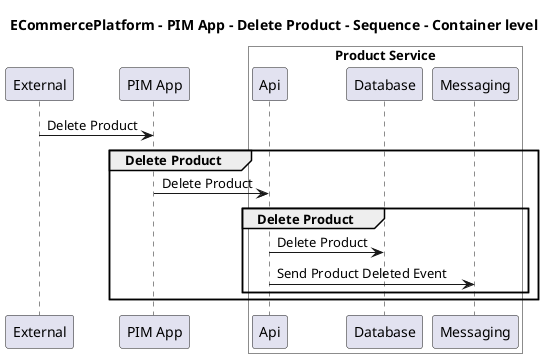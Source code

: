 @startuml

title ECommercePlatform - PIM App - Delete Product - Sequence - Container level

participant "External" as C4InterFlow.SoftwareSystems.ExternalSystem
participant "PIM App" as ECommercePlatform.SoftwareSystems.PIMApp

box "Product Service" #White
    participant "Api" as ECommercePlatform.SoftwareSystems.ProductService.Containers.Api
    participant "Database" as ECommercePlatform.SoftwareSystems.ProductService.Containers.Database
    participant "Messaging" as ECommercePlatform.SoftwareSystems.ProductService.Containers.Messaging
end box


C4InterFlow.SoftwareSystems.ExternalSystem -> ECommercePlatform.SoftwareSystems.PIMApp : Delete Product
group Delete Product
ECommercePlatform.SoftwareSystems.PIMApp -> ECommercePlatform.SoftwareSystems.ProductService.Containers.Api : Delete Product
group Delete Product
ECommercePlatform.SoftwareSystems.ProductService.Containers.Api -> ECommercePlatform.SoftwareSystems.ProductService.Containers.Database : Delete Product
ECommercePlatform.SoftwareSystems.ProductService.Containers.Api -> ECommercePlatform.SoftwareSystems.ProductService.Containers.Messaging : Send Product Deleted Event
end
end


@enduml
